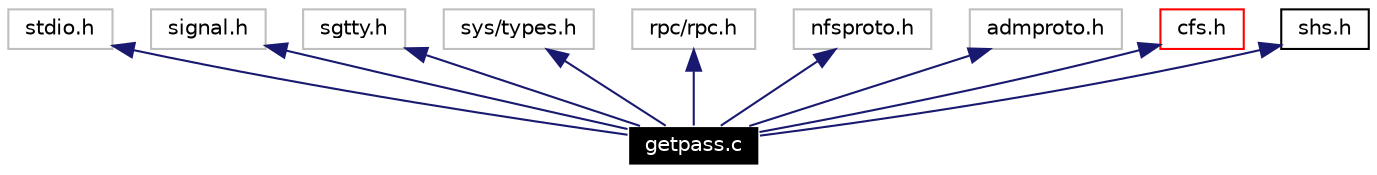 digraph G
{
  edge [fontname="Helvetica",fontsize=10,labelfontname="Helvetica",labelfontsize=10];
  node [fontname="Helvetica",fontsize=10,shape=record];
  Node262 [label="getpass.c",height=0.2,width=0.4,color="white", fillcolor="black", style="filled" fontcolor="white"];
  Node263 -> Node262 [dir=back,color="midnightblue",fontsize=10,style="solid",fontname="Helvetica"];
  Node263 [label="stdio.h",height=0.2,width=0.4,color="grey75"];
  Node264 -> Node262 [dir=back,color="midnightblue",fontsize=10,style="solid",fontname="Helvetica"];
  Node264 [label="signal.h",height=0.2,width=0.4,color="grey75"];
  Node265 -> Node262 [dir=back,color="midnightblue",fontsize=10,style="solid",fontname="Helvetica"];
  Node265 [label="sgtty.h",height=0.2,width=0.4,color="grey75"];
  Node266 -> Node262 [dir=back,color="midnightblue",fontsize=10,style="solid",fontname="Helvetica"];
  Node266 [label="sys/types.h",height=0.2,width=0.4,color="grey75"];
  Node267 -> Node262 [dir=back,color="midnightblue",fontsize=10,style="solid",fontname="Helvetica"];
  Node267 [label="rpc/rpc.h",height=0.2,width=0.4,color="grey75"];
  Node268 -> Node262 [dir=back,color="midnightblue",fontsize=10,style="solid",fontname="Helvetica"];
  Node268 [label="nfsproto.h",height=0.2,width=0.4,color="grey75"];
  Node269 -> Node262 [dir=back,color="midnightblue",fontsize=10,style="solid",fontname="Helvetica"];
  Node269 [label="admproto.h",height=0.2,width=0.4,color="grey75"];
  Node270 -> Node262 [dir=back,color="midnightblue",fontsize=10,style="solid",fontname="Helvetica"];
  Node270 [label="cfs.h",height=0.2,width=0.4,color="red",URL="$cfs_8h.html"];
  Node275 -> Node262 [dir=back,color="midnightblue",fontsize=10,style="solid",fontname="Helvetica"];
  Node275 [label="shs.h",height=0.2,width=0.4,color="black",URL="$shs_8h.html"];
}
